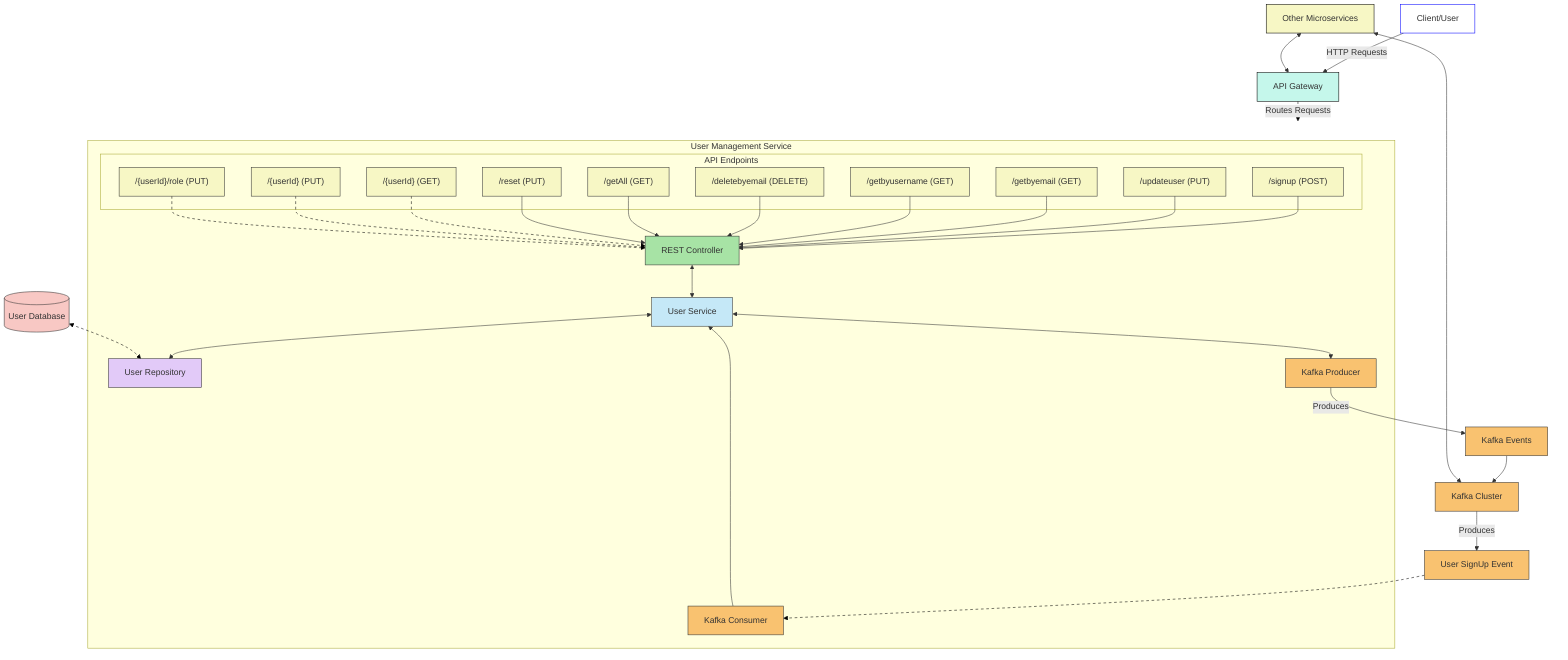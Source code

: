 ---
config:
  layout: fixed
---
flowchart TD
 subgraph APIEndpoints["API Endpoints"]
        PostSignup["/signup (POST)"]
        PutUpdateUser["/updateuser (PUT)"]
        GetByEmail["/getbyemail (GET)"]
        GetByUsername["/getbyusername (GET)"]
        DeleteByEmail["/deletebyemail (DELETE)"]
        GetAll["/getAll (GET)"]
        PutReset["/reset (PUT)"]
        GetByUserId["/{userId} (GET)"]
        PutByUserId["/{userId} (PUT)"]
        PutUserRole["/{userId}/role (PUT)"]
  end
 subgraph UserManagementService["User Management Service"]
        Controller["REST Controller"]
        Service["User Service"]
        Repository["User Repository"]
        KafkaConsumer["Kafka Consumer"]
        KafkaProducer["Kafka Producer"]
        APIEndpoints
  end
    Client["Client/User"] -- HTTP Requests --> APIGateway["API Gateway"]
    APIGateway -- Routes Requests --> UserManagementService
    Controller <--> Service
    Service <--> Repository & KafkaProducer
    KafkaConsumer --> Service
    PostSignup --> Controller
    PutUpdateUser --> Controller
    GetByEmail --> Controller
    GetByUsername --> Controller
    DeleteByEmail --> Controller
    GetAll --> Controller
    PutReset --> Controller
    GetByUserId --> Controller
    PutByUserId --> Controller
    PutUserRole --> Controller
    Database[("User Database")] <--> Repository
    KafkaCluster["Kafka Cluster"] -- Produces --> UserSignUpEvent["User SignUp Event"]
    UserSignUpEvent --> KafkaConsumer
    KafkaProducer -- Produces --> KafkaEvents["Kafka Events"]
    KafkaEvents --> KafkaCluster
    OtherMicroservices["Other Microservices"] <--> KafkaCluster & APIGateway
     PostSignup:::endpointStyle
     PutUpdateUser:::endpointStyle
     GetByEmail:::endpointStyle
     GetByUsername:::endpointStyle
     DeleteByEmail:::endpointStyle
     GetAll:::endpointStyle
     PutReset:::endpointStyle
     GetByUserId:::endpointStyle
     PutByUserId:::endpointStyle
     PutUserRole:::endpointStyle
     Controller:::controllerStyle
     Service:::serviceStyle
     Repository:::repositoryStyle
     KafkaConsumer:::kafkaStyle
     KafkaProducer:::kafkaStyle
     Client:::clientStyle
     APIGateway:::apiGatewayStyle
     Database:::databaseStyle
     KafkaCluster:::kafkaStyle
     UserSignUpEvent:::kafkaStyle
     KafkaEvents:::kafkaStyle
     OtherMicroservices:::otherMicroservicesStyle
    classDef clientStyle fill:#fff,stroke:#0000ff,stroke-width:1px,stroke-dasharray: 0
    classDef apiGatewayStyle fill:#c5f7eb,stroke:#000,stroke-width:1px
    classDef serviceStyle fill:#c5e8f7,stroke:#333,stroke-width:1px
    classDef controllerStyle fill:#a7e3a5,stroke:#333,stroke-width:1px
    classDef repositoryStyle fill:#e2caf8,stroke:#333,stroke-width:1px
    classDef databaseStyle fill:#f8c8c4,stroke:#333,stroke-width:1px
    classDef kafkaStyle fill:#f9c270,stroke:#333,stroke-width:1px
    classDef endpointStyle fill:#f7f7c5,stroke:#333,stroke-width:1px
    classDef otherMicroservicesStyle fill:#f7f7c5,stroke:#000,stroke-width:1px
    linkStyle 1 stroke:#000,stroke-width:1px,stroke-dasharray: 5 5,fill:none
    linkStyle 13 stroke:#000,stroke-width:1px,stroke-dasharray: 5 5,fill:none
    linkStyle 14 stroke:#000,stroke-width:1px,stroke-dasharray: 5 5,fill:none
    linkStyle 15 stroke:#000,stroke-width:1px,stroke-dasharray: 5 5,fill:none
    linkStyle 16 stroke:#000,stroke-width:1px,stroke-dasharray: 5 5,fill:none
    linkStyle 18 stroke:#000,stroke-width:1px,stroke-dasharray: 5 5,fill:none